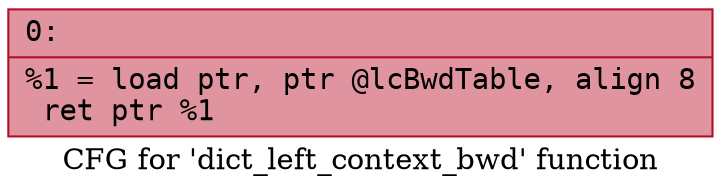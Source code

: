 digraph "CFG for 'dict_left_context_bwd' function" {
	label="CFG for 'dict_left_context_bwd' function";

	Node0x60000244fed0 [shape=record,color="#b70d28ff", style=filled, fillcolor="#b70d2870" fontname="Courier",label="{0:\l|  %1 = load ptr, ptr @lcBwdTable, align 8\l  ret ptr %1\l}"];
}

